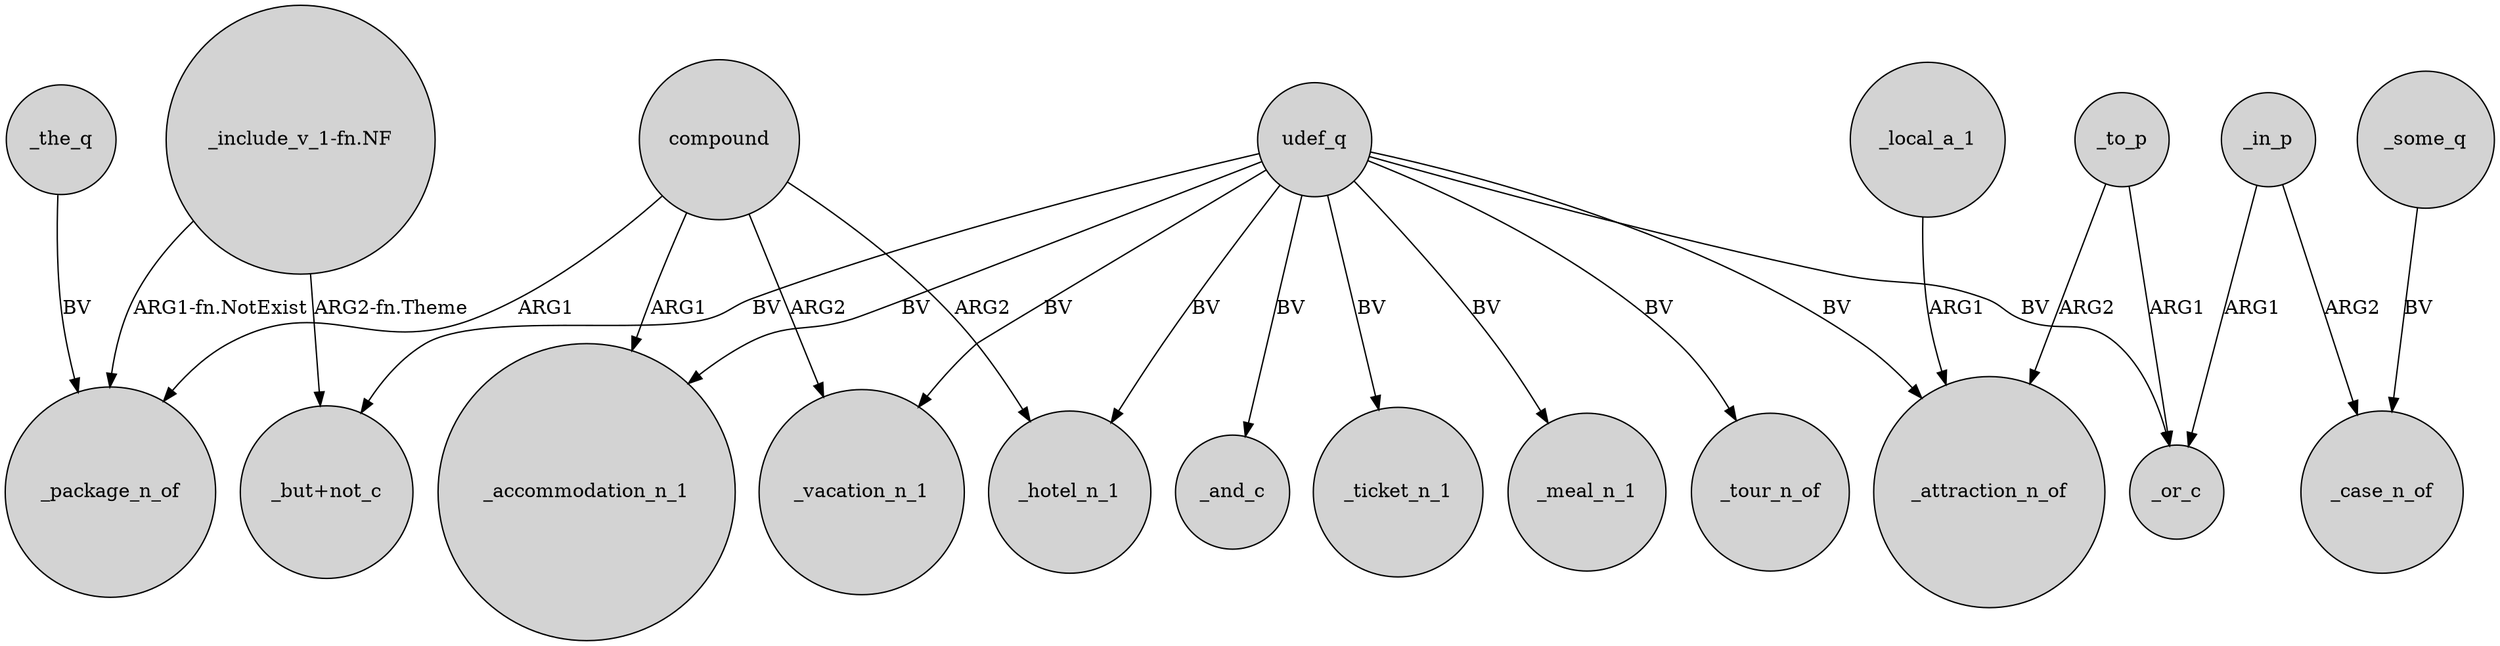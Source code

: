 digraph {
	node [shape=circle style=filled]
	udef_q -> _vacation_n_1 [label=BV]
	udef_q -> _attraction_n_of [label=BV]
	_the_q -> _package_n_of [label=BV]
	_local_a_1 -> _attraction_n_of [label=ARG1]
	_to_p -> _or_c [label=ARG1]
	udef_q -> "_but+not_c" [label=BV]
	udef_q -> _ticket_n_1 [label=BV]
	"_include_v_1-fn.NF" -> _package_n_of [label="ARG1-fn.NotExist"]
	udef_q -> _or_c [label=BV]
	compound -> _accommodation_n_1 [label=ARG1]
	udef_q -> _meal_n_1 [label=BV]
	compound -> _package_n_of [label=ARG1]
	_in_p -> _or_c [label=ARG1]
	udef_q -> _tour_n_of [label=BV]
	"_include_v_1-fn.NF" -> "_but+not_c" [label="ARG2-fn.Theme"]
	compound -> _hotel_n_1 [label=ARG2]
	_in_p -> _case_n_of [label=ARG2]
	_some_q -> _case_n_of [label=BV]
	_to_p -> _attraction_n_of [label=ARG2]
	udef_q -> _and_c [label=BV]
	compound -> _vacation_n_1 [label=ARG2]
	udef_q -> _hotel_n_1 [label=BV]
	udef_q -> _accommodation_n_1 [label=BV]
}
